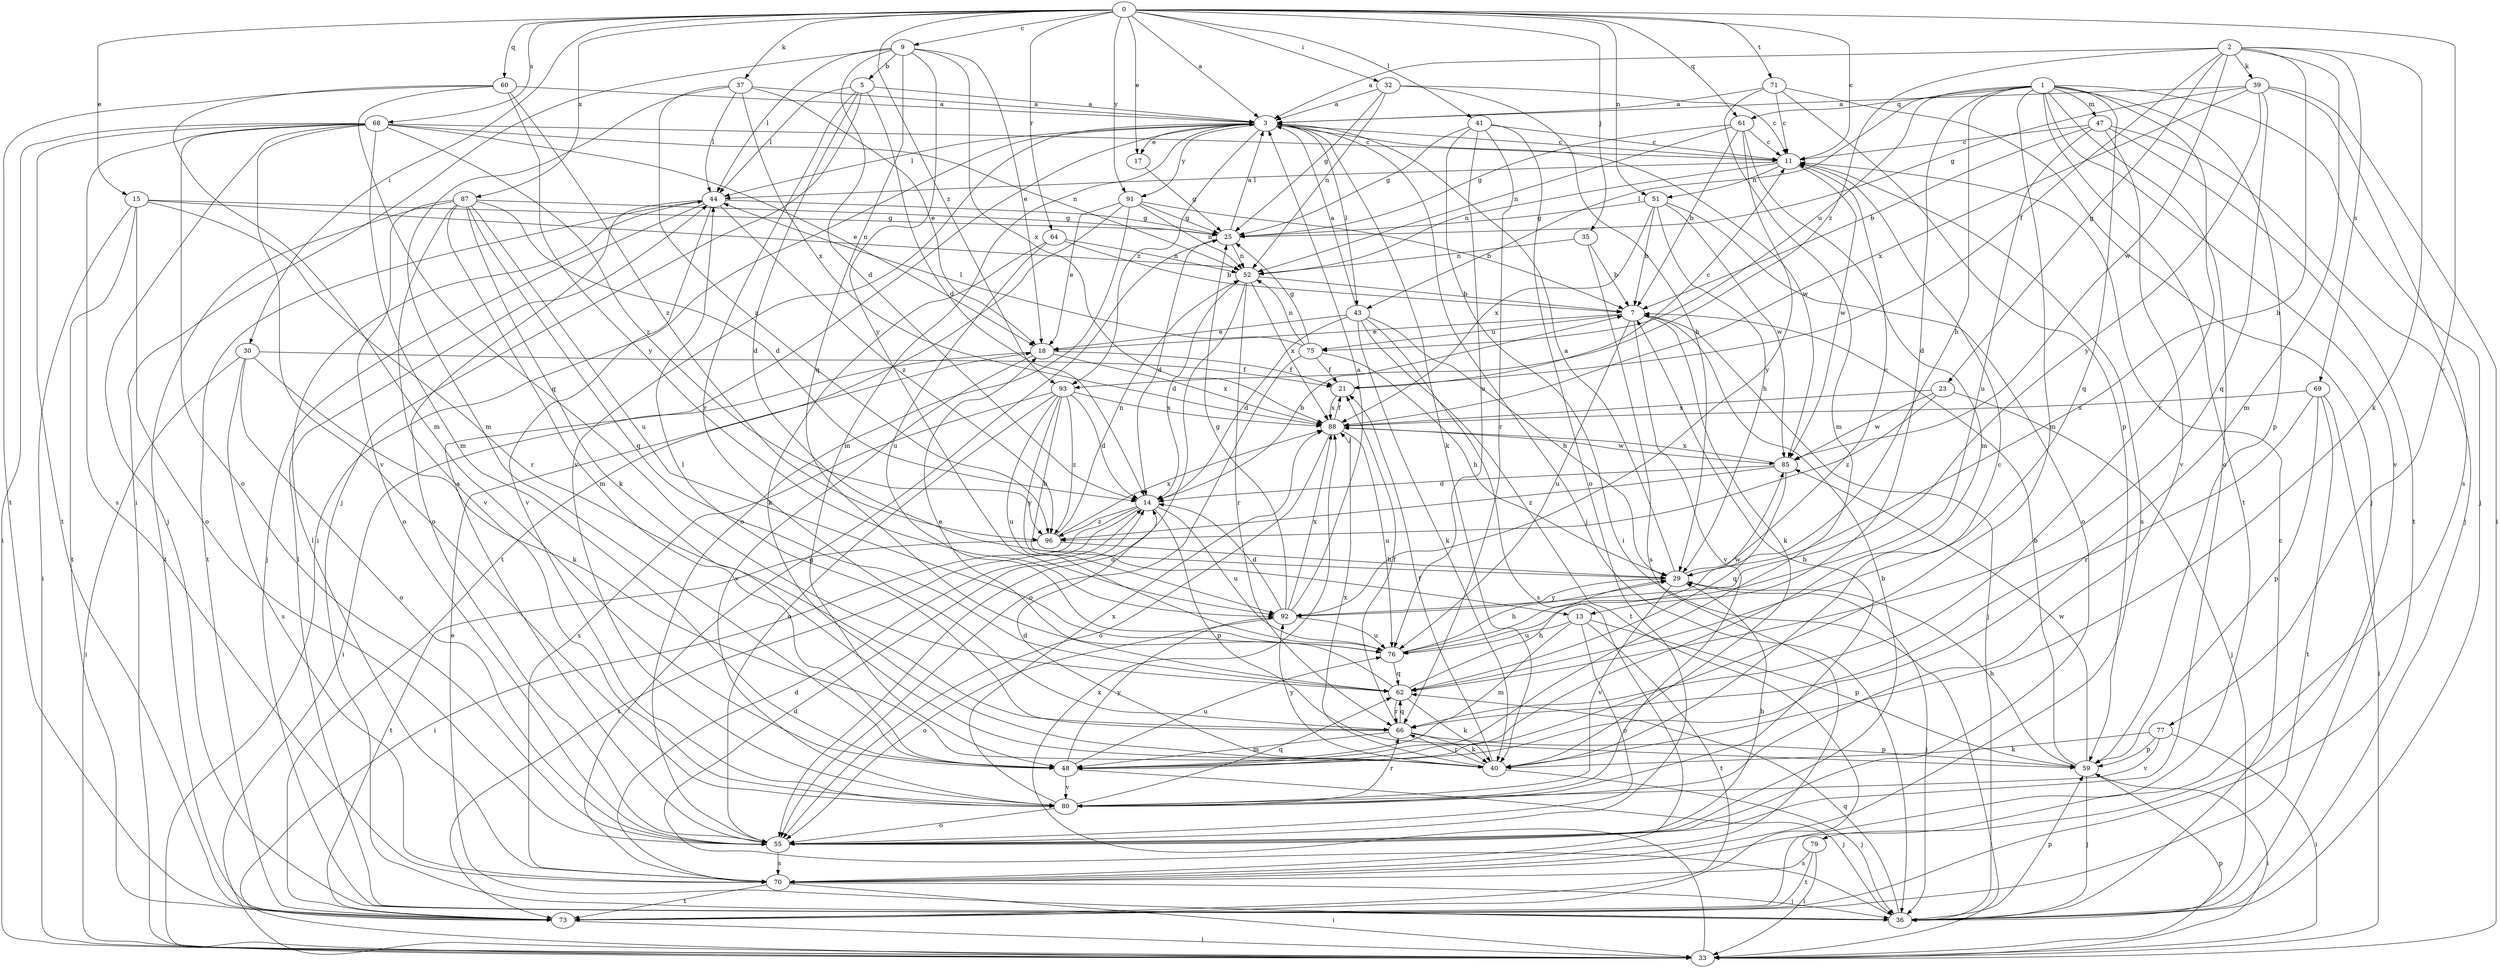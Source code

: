 strict digraph  {
0;
1;
2;
3;
5;
7;
9;
11;
13;
14;
15;
17;
18;
21;
23;
25;
29;
30;
32;
33;
35;
36;
37;
39;
40;
41;
43;
44;
47;
48;
51;
52;
55;
59;
60;
61;
62;
64;
66;
68;
69;
70;
71;
73;
75;
76;
77;
79;
80;
85;
87;
88;
91;
92;
93;
96;
0 -> 3  [label=a];
0 -> 9  [label=c];
0 -> 11  [label=c];
0 -> 15  [label=e];
0 -> 17  [label=e];
0 -> 30  [label=i];
0 -> 32  [label=i];
0 -> 35  [label=j];
0 -> 37  [label=k];
0 -> 41  [label=l];
0 -> 51  [label=n];
0 -> 60  [label=q];
0 -> 61  [label=q];
0 -> 64  [label=r];
0 -> 68  [label=s];
0 -> 71  [label=t];
0 -> 77  [label=v];
0 -> 87  [label=x];
0 -> 91  [label=y];
0 -> 93  [label=z];
1 -> 13  [label=d];
1 -> 29  [label=h];
1 -> 36  [label=j];
1 -> 43  [label=l];
1 -> 47  [label=m];
1 -> 48  [label=m];
1 -> 55  [label=o];
1 -> 59  [label=p];
1 -> 61  [label=q];
1 -> 62  [label=q];
1 -> 66  [label=r];
1 -> 73  [label=t];
1 -> 75  [label=u];
1 -> 79  [label=v];
2 -> 3  [label=a];
2 -> 21  [label=f];
2 -> 23  [label=g];
2 -> 29  [label=h];
2 -> 39  [label=k];
2 -> 40  [label=k];
2 -> 48  [label=m];
2 -> 69  [label=s];
2 -> 85  [label=w];
2 -> 93  [label=z];
3 -> 11  [label=c];
3 -> 17  [label=e];
3 -> 33  [label=i];
3 -> 36  [label=j];
3 -> 40  [label=k];
3 -> 43  [label=l];
3 -> 44  [label=l];
3 -> 48  [label=m];
3 -> 80  [label=v];
3 -> 85  [label=w];
3 -> 91  [label=y];
3 -> 93  [label=z];
5 -> 3  [label=a];
5 -> 13  [label=d];
5 -> 14  [label=d];
5 -> 36  [label=j];
5 -> 44  [label=l];
5 -> 66  [label=r];
7 -> 18  [label=e];
7 -> 36  [label=j];
7 -> 40  [label=k];
7 -> 75  [label=u];
7 -> 76  [label=u];
7 -> 80  [label=v];
9 -> 5  [label=b];
9 -> 14  [label=d];
9 -> 18  [label=e];
9 -> 33  [label=i];
9 -> 44  [label=l];
9 -> 62  [label=q];
9 -> 88  [label=x];
9 -> 92  [label=y];
11 -> 44  [label=l];
11 -> 51  [label=n];
11 -> 52  [label=n];
11 -> 70  [label=s];
11 -> 85  [label=w];
13 -> 48  [label=m];
13 -> 55  [label=o];
13 -> 59  [label=p];
13 -> 73  [label=t];
13 -> 76  [label=u];
14 -> 7  [label=b];
14 -> 33  [label=i];
14 -> 59  [label=p];
14 -> 73  [label=t];
14 -> 76  [label=u];
14 -> 96  [label=z];
15 -> 25  [label=g];
15 -> 33  [label=i];
15 -> 52  [label=n];
15 -> 55  [label=o];
15 -> 66  [label=r];
15 -> 73  [label=t];
17 -> 25  [label=g];
18 -> 21  [label=f];
18 -> 33  [label=i];
18 -> 80  [label=v];
18 -> 88  [label=x];
21 -> 11  [label=c];
21 -> 88  [label=x];
23 -> 36  [label=j];
23 -> 85  [label=w];
23 -> 88  [label=x];
23 -> 96  [label=z];
25 -> 3  [label=a];
25 -> 14  [label=d];
25 -> 52  [label=n];
29 -> 3  [label=a];
29 -> 11  [label=c];
29 -> 36  [label=j];
29 -> 80  [label=v];
29 -> 92  [label=y];
30 -> 21  [label=f];
30 -> 33  [label=i];
30 -> 40  [label=k];
30 -> 55  [label=o];
30 -> 70  [label=s];
32 -> 3  [label=a];
32 -> 11  [label=c];
32 -> 25  [label=g];
32 -> 29  [label=h];
32 -> 52  [label=n];
33 -> 59  [label=p];
33 -> 88  [label=x];
35 -> 7  [label=b];
35 -> 52  [label=n];
35 -> 70  [label=s];
36 -> 11  [label=c];
36 -> 14  [label=d];
36 -> 18  [label=e];
36 -> 44  [label=l];
36 -> 59  [label=p];
36 -> 62  [label=q];
37 -> 3  [label=a];
37 -> 18  [label=e];
37 -> 44  [label=l];
37 -> 48  [label=m];
37 -> 88  [label=x];
37 -> 96  [label=z];
39 -> 3  [label=a];
39 -> 25  [label=g];
39 -> 33  [label=i];
39 -> 62  [label=q];
39 -> 70  [label=s];
39 -> 88  [label=x];
39 -> 92  [label=y];
40 -> 11  [label=c];
40 -> 14  [label=d];
40 -> 21  [label=f];
40 -> 36  [label=j];
40 -> 66  [label=r];
40 -> 88  [label=x];
40 -> 92  [label=y];
41 -> 11  [label=c];
41 -> 25  [label=g];
41 -> 33  [label=i];
41 -> 55  [label=o];
41 -> 66  [label=r];
41 -> 76  [label=u];
43 -> 3  [label=a];
43 -> 14  [label=d];
43 -> 18  [label=e];
43 -> 29  [label=h];
43 -> 40  [label=k];
43 -> 70  [label=s];
43 -> 73  [label=t];
44 -> 25  [label=g];
44 -> 36  [label=j];
44 -> 55  [label=o];
44 -> 73  [label=t];
44 -> 80  [label=v];
44 -> 96  [label=z];
47 -> 7  [label=b];
47 -> 11  [label=c];
47 -> 36  [label=j];
47 -> 73  [label=t];
47 -> 76  [label=u];
47 -> 80  [label=v];
48 -> 36  [label=j];
48 -> 76  [label=u];
48 -> 80  [label=v];
48 -> 92  [label=y];
51 -> 7  [label=b];
51 -> 25  [label=g];
51 -> 29  [label=h];
51 -> 55  [label=o];
51 -> 85  [label=w];
51 -> 88  [label=x];
52 -> 7  [label=b];
52 -> 14  [label=d];
52 -> 55  [label=o];
52 -> 66  [label=r];
52 -> 88  [label=x];
55 -> 3  [label=a];
55 -> 7  [label=b];
55 -> 29  [label=h];
55 -> 70  [label=s];
59 -> 7  [label=b];
59 -> 29  [label=h];
59 -> 33  [label=i];
59 -> 36  [label=j];
59 -> 85  [label=w];
60 -> 3  [label=a];
60 -> 48  [label=m];
60 -> 62  [label=q];
60 -> 73  [label=t];
60 -> 92  [label=y];
60 -> 96  [label=z];
61 -> 7  [label=b];
61 -> 11  [label=c];
61 -> 25  [label=g];
61 -> 48  [label=m];
61 -> 52  [label=n];
61 -> 92  [label=y];
62 -> 18  [label=e];
62 -> 29  [label=h];
62 -> 40  [label=k];
62 -> 66  [label=r];
64 -> 7  [label=b];
64 -> 40  [label=k];
64 -> 52  [label=n];
64 -> 76  [label=u];
66 -> 21  [label=f];
66 -> 40  [label=k];
66 -> 44  [label=l];
66 -> 48  [label=m];
66 -> 59  [label=p];
66 -> 62  [label=q];
68 -> 11  [label=c];
68 -> 18  [label=e];
68 -> 33  [label=i];
68 -> 36  [label=j];
68 -> 48  [label=m];
68 -> 52  [label=n];
68 -> 55  [label=o];
68 -> 70  [label=s];
68 -> 73  [label=t];
68 -> 80  [label=v];
68 -> 96  [label=z];
69 -> 33  [label=i];
69 -> 59  [label=p];
69 -> 66  [label=r];
69 -> 73  [label=t];
69 -> 88  [label=x];
70 -> 14  [label=d];
70 -> 25  [label=g];
70 -> 33  [label=i];
70 -> 36  [label=j];
70 -> 44  [label=l];
70 -> 73  [label=t];
71 -> 3  [label=a];
71 -> 11  [label=c];
71 -> 36  [label=j];
71 -> 48  [label=m];
71 -> 59  [label=p];
73 -> 33  [label=i];
75 -> 21  [label=f];
75 -> 25  [label=g];
75 -> 29  [label=h];
75 -> 44  [label=l];
75 -> 52  [label=n];
75 -> 55  [label=o];
76 -> 29  [label=h];
76 -> 62  [label=q];
76 -> 85  [label=w];
77 -> 33  [label=i];
77 -> 40  [label=k];
77 -> 59  [label=p];
77 -> 80  [label=v];
79 -> 33  [label=i];
79 -> 70  [label=s];
79 -> 73  [label=t];
80 -> 7  [label=b];
80 -> 55  [label=o];
80 -> 62  [label=q];
80 -> 66  [label=r];
80 -> 88  [label=x];
85 -> 14  [label=d];
85 -> 62  [label=q];
85 -> 88  [label=x];
85 -> 96  [label=z];
87 -> 14  [label=d];
87 -> 25  [label=g];
87 -> 40  [label=k];
87 -> 48  [label=m];
87 -> 55  [label=o];
87 -> 62  [label=q];
87 -> 73  [label=t];
87 -> 76  [label=u];
87 -> 80  [label=v];
88 -> 21  [label=f];
88 -> 55  [label=o];
88 -> 76  [label=u];
88 -> 85  [label=w];
91 -> 7  [label=b];
91 -> 18  [label=e];
91 -> 25  [label=g];
91 -> 52  [label=n];
91 -> 55  [label=o];
91 -> 73  [label=t];
92 -> 3  [label=a];
92 -> 14  [label=d];
92 -> 25  [label=g];
92 -> 55  [label=o];
92 -> 76  [label=u];
92 -> 88  [label=x];
93 -> 14  [label=d];
93 -> 29  [label=h];
93 -> 55  [label=o];
93 -> 70  [label=s];
93 -> 76  [label=u];
93 -> 88  [label=x];
93 -> 92  [label=y];
93 -> 96  [label=z];
96 -> 29  [label=h];
96 -> 52  [label=n];
96 -> 73  [label=t];
96 -> 88  [label=x];
}
